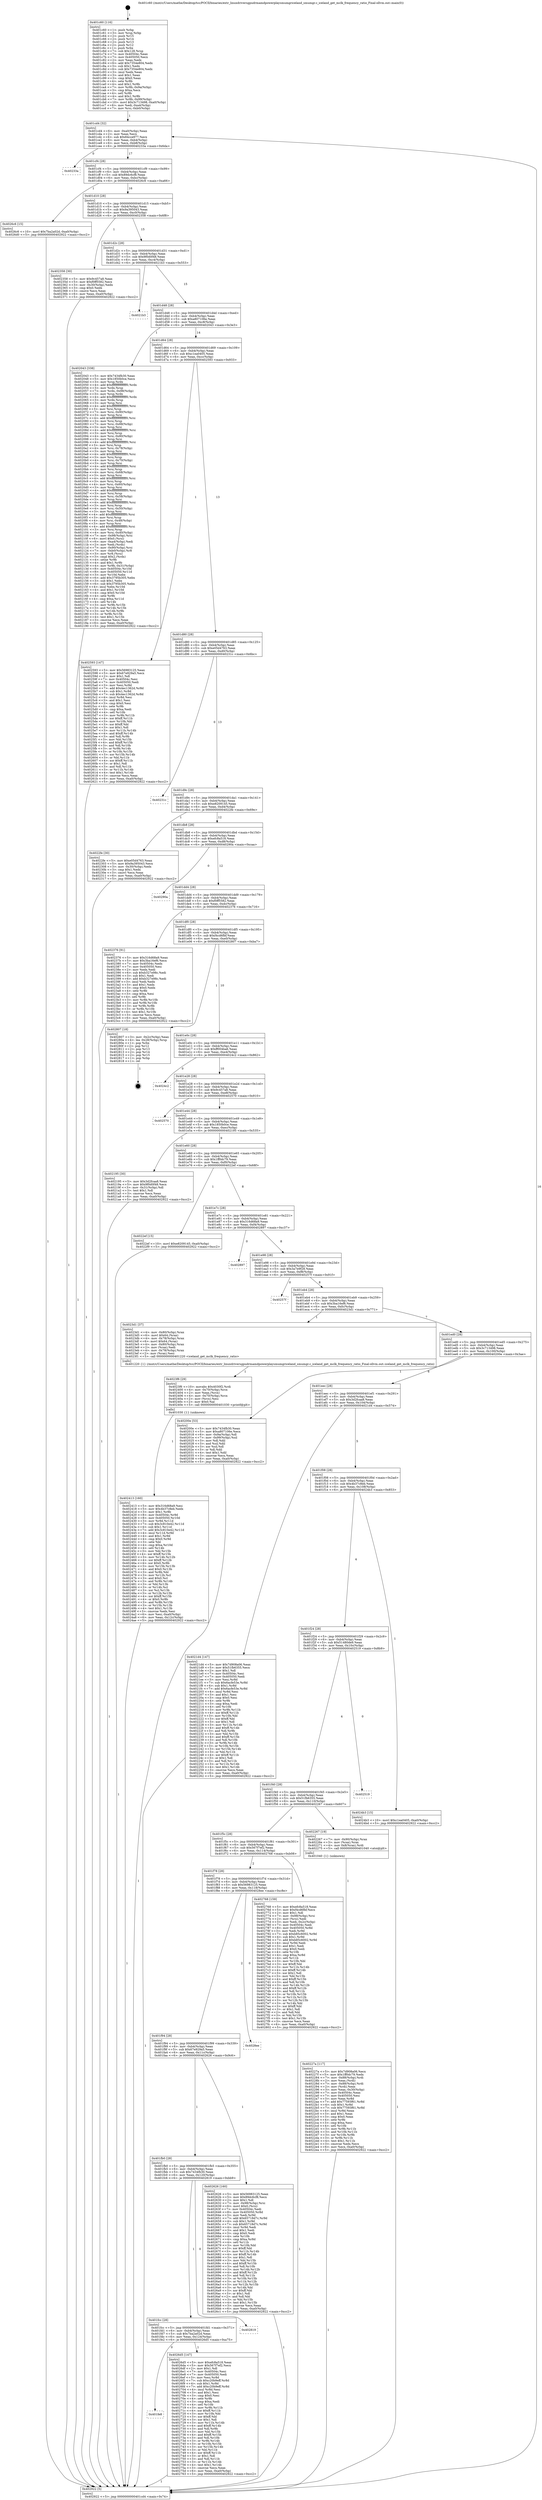 digraph "0x401c60" {
  label = "0x401c60 (/mnt/c/Users/mathe/Desktop/tcc/POCII/binaries/extr_linuxdriversgpudrmamdpowerplaysmumgriceland_smumgr.c_iceland_get_mclk_frequency_ratio_Final-ollvm.out::main(0))"
  labelloc = "t"
  node[shape=record]

  Entry [label="",width=0.3,height=0.3,shape=circle,fillcolor=black,style=filled]
  "0x401cd4" [label="{
     0x401cd4 [32]\l
     | [instrs]\l
     &nbsp;&nbsp;0x401cd4 \<+6\>: mov -0xa0(%rbp),%eax\l
     &nbsp;&nbsp;0x401cda \<+2\>: mov %eax,%ecx\l
     &nbsp;&nbsp;0x401cdc \<+6\>: sub $0x84cce977,%ecx\l
     &nbsp;&nbsp;0x401ce2 \<+6\>: mov %eax,-0xb4(%rbp)\l
     &nbsp;&nbsp;0x401ce8 \<+6\>: mov %ecx,-0xb8(%rbp)\l
     &nbsp;&nbsp;0x401cee \<+6\>: je 000000000040233a \<main+0x6da\>\l
  }"]
  "0x40233a" [label="{
     0x40233a\l
  }", style=dashed]
  "0x401cf4" [label="{
     0x401cf4 [28]\l
     | [instrs]\l
     &nbsp;&nbsp;0x401cf4 \<+5\>: jmp 0000000000401cf9 \<main+0x99\>\l
     &nbsp;&nbsp;0x401cf9 \<+6\>: mov -0xb4(%rbp),%eax\l
     &nbsp;&nbsp;0x401cff \<+5\>: sub $0x89dc6cf8,%eax\l
     &nbsp;&nbsp;0x401d04 \<+6\>: mov %eax,-0xbc(%rbp)\l
     &nbsp;&nbsp;0x401d0a \<+6\>: je 00000000004026c6 \<main+0xa66\>\l
  }"]
  Exit [label="",width=0.3,height=0.3,shape=circle,fillcolor=black,style=filled,peripheries=2]
  "0x4026c6" [label="{
     0x4026c6 [15]\l
     | [instrs]\l
     &nbsp;&nbsp;0x4026c6 \<+10\>: movl $0x7ba2a02d,-0xa0(%rbp)\l
     &nbsp;&nbsp;0x4026d0 \<+5\>: jmp 0000000000402922 \<main+0xcc2\>\l
  }"]
  "0x401d10" [label="{
     0x401d10 [28]\l
     | [instrs]\l
     &nbsp;&nbsp;0x401d10 \<+5\>: jmp 0000000000401d15 \<main+0xb5\>\l
     &nbsp;&nbsp;0x401d15 \<+6\>: mov -0xb4(%rbp),%eax\l
     &nbsp;&nbsp;0x401d1b \<+5\>: sub $0x9a395043,%eax\l
     &nbsp;&nbsp;0x401d20 \<+6\>: mov %eax,-0xc0(%rbp)\l
     &nbsp;&nbsp;0x401d26 \<+6\>: je 0000000000402358 \<main+0x6f8\>\l
  }"]
  "0x401fe8" [label="{
     0x401fe8\l
  }", style=dashed]
  "0x402358" [label="{
     0x402358 [30]\l
     | [instrs]\l
     &nbsp;&nbsp;0x402358 \<+5\>: mov $0x9c457a8,%eax\l
     &nbsp;&nbsp;0x40235d \<+5\>: mov $0xf0ff5582,%ecx\l
     &nbsp;&nbsp;0x402362 \<+3\>: mov -0x30(%rbp),%edx\l
     &nbsp;&nbsp;0x402365 \<+3\>: cmp $0x0,%edx\l
     &nbsp;&nbsp;0x402368 \<+3\>: cmove %ecx,%eax\l
     &nbsp;&nbsp;0x40236b \<+6\>: mov %eax,-0xa0(%rbp)\l
     &nbsp;&nbsp;0x402371 \<+5\>: jmp 0000000000402922 \<main+0xcc2\>\l
  }"]
  "0x401d2c" [label="{
     0x401d2c [28]\l
     | [instrs]\l
     &nbsp;&nbsp;0x401d2c \<+5\>: jmp 0000000000401d31 \<main+0xd1\>\l
     &nbsp;&nbsp;0x401d31 \<+6\>: mov -0xb4(%rbp),%eax\l
     &nbsp;&nbsp;0x401d37 \<+5\>: sub $0x9f0d0f48,%eax\l
     &nbsp;&nbsp;0x401d3c \<+6\>: mov %eax,-0xc4(%rbp)\l
     &nbsp;&nbsp;0x401d42 \<+6\>: je 00000000004021b3 \<main+0x553\>\l
  }"]
  "0x4026d5" [label="{
     0x4026d5 [147]\l
     | [instrs]\l
     &nbsp;&nbsp;0x4026d5 \<+5\>: mov $0xefc8a518,%eax\l
     &nbsp;&nbsp;0x4026da \<+5\>: mov $0x567f7ef2,%ecx\l
     &nbsp;&nbsp;0x4026df \<+2\>: mov $0x1,%dl\l
     &nbsp;&nbsp;0x4026e1 \<+7\>: mov 0x40504c,%esi\l
     &nbsp;&nbsp;0x4026e8 \<+7\>: mov 0x405050,%edi\l
     &nbsp;&nbsp;0x4026ef \<+3\>: mov %esi,%r8d\l
     &nbsp;&nbsp;0x4026f2 \<+7\>: sub $0xc20b9eff,%r8d\l
     &nbsp;&nbsp;0x4026f9 \<+4\>: sub $0x1,%r8d\l
     &nbsp;&nbsp;0x4026fd \<+7\>: add $0xc20b9eff,%r8d\l
     &nbsp;&nbsp;0x402704 \<+4\>: imul %r8d,%esi\l
     &nbsp;&nbsp;0x402708 \<+3\>: and $0x1,%esi\l
     &nbsp;&nbsp;0x40270b \<+3\>: cmp $0x0,%esi\l
     &nbsp;&nbsp;0x40270e \<+4\>: sete %r9b\l
     &nbsp;&nbsp;0x402712 \<+3\>: cmp $0xa,%edi\l
     &nbsp;&nbsp;0x402715 \<+4\>: setl %r10b\l
     &nbsp;&nbsp;0x402719 \<+3\>: mov %r9b,%r11b\l
     &nbsp;&nbsp;0x40271c \<+4\>: xor $0xff,%r11b\l
     &nbsp;&nbsp;0x402720 \<+3\>: mov %r10b,%bl\l
     &nbsp;&nbsp;0x402723 \<+3\>: xor $0xff,%bl\l
     &nbsp;&nbsp;0x402726 \<+3\>: xor $0x1,%dl\l
     &nbsp;&nbsp;0x402729 \<+3\>: mov %r11b,%r14b\l
     &nbsp;&nbsp;0x40272c \<+4\>: and $0xff,%r14b\l
     &nbsp;&nbsp;0x402730 \<+3\>: and %dl,%r9b\l
     &nbsp;&nbsp;0x402733 \<+3\>: mov %bl,%r15b\l
     &nbsp;&nbsp;0x402736 \<+4\>: and $0xff,%r15b\l
     &nbsp;&nbsp;0x40273a \<+3\>: and %dl,%r10b\l
     &nbsp;&nbsp;0x40273d \<+3\>: or %r9b,%r14b\l
     &nbsp;&nbsp;0x402740 \<+3\>: or %r10b,%r15b\l
     &nbsp;&nbsp;0x402743 \<+3\>: xor %r15b,%r14b\l
     &nbsp;&nbsp;0x402746 \<+3\>: or %bl,%r11b\l
     &nbsp;&nbsp;0x402749 \<+4\>: xor $0xff,%r11b\l
     &nbsp;&nbsp;0x40274d \<+3\>: or $0x1,%dl\l
     &nbsp;&nbsp;0x402750 \<+3\>: and %dl,%r11b\l
     &nbsp;&nbsp;0x402753 \<+3\>: or %r11b,%r14b\l
     &nbsp;&nbsp;0x402756 \<+4\>: test $0x1,%r14b\l
     &nbsp;&nbsp;0x40275a \<+3\>: cmovne %ecx,%eax\l
     &nbsp;&nbsp;0x40275d \<+6\>: mov %eax,-0xa0(%rbp)\l
     &nbsp;&nbsp;0x402763 \<+5\>: jmp 0000000000402922 \<main+0xcc2\>\l
  }"]
  "0x4021b3" [label="{
     0x4021b3\l
  }", style=dashed]
  "0x401d48" [label="{
     0x401d48 [28]\l
     | [instrs]\l
     &nbsp;&nbsp;0x401d48 \<+5\>: jmp 0000000000401d4d \<main+0xed\>\l
     &nbsp;&nbsp;0x401d4d \<+6\>: mov -0xb4(%rbp),%eax\l
     &nbsp;&nbsp;0x401d53 \<+5\>: sub $0xa807106e,%eax\l
     &nbsp;&nbsp;0x401d58 \<+6\>: mov %eax,-0xc8(%rbp)\l
     &nbsp;&nbsp;0x401d5e \<+6\>: je 0000000000402043 \<main+0x3e3\>\l
  }"]
  "0x401fcc" [label="{
     0x401fcc [28]\l
     | [instrs]\l
     &nbsp;&nbsp;0x401fcc \<+5\>: jmp 0000000000401fd1 \<main+0x371\>\l
     &nbsp;&nbsp;0x401fd1 \<+6\>: mov -0xb4(%rbp),%eax\l
     &nbsp;&nbsp;0x401fd7 \<+5\>: sub $0x7ba2a02d,%eax\l
     &nbsp;&nbsp;0x401fdc \<+6\>: mov %eax,-0x124(%rbp)\l
     &nbsp;&nbsp;0x401fe2 \<+6\>: je 00000000004026d5 \<main+0xa75\>\l
  }"]
  "0x402043" [label="{
     0x402043 [338]\l
     | [instrs]\l
     &nbsp;&nbsp;0x402043 \<+5\>: mov $0x7434fb30,%eax\l
     &nbsp;&nbsp;0x402048 \<+5\>: mov $0x1850b0ce,%ecx\l
     &nbsp;&nbsp;0x40204d \<+3\>: mov %rsp,%rdx\l
     &nbsp;&nbsp;0x402050 \<+4\>: add $0xfffffffffffffff0,%rdx\l
     &nbsp;&nbsp;0x402054 \<+3\>: mov %rdx,%rsp\l
     &nbsp;&nbsp;0x402057 \<+7\>: mov %rdx,-0x98(%rbp)\l
     &nbsp;&nbsp;0x40205e \<+3\>: mov %rsp,%rdx\l
     &nbsp;&nbsp;0x402061 \<+4\>: add $0xfffffffffffffff0,%rdx\l
     &nbsp;&nbsp;0x402065 \<+3\>: mov %rdx,%rsp\l
     &nbsp;&nbsp;0x402068 \<+3\>: mov %rsp,%rsi\l
     &nbsp;&nbsp;0x40206b \<+4\>: add $0xfffffffffffffff0,%rsi\l
     &nbsp;&nbsp;0x40206f \<+3\>: mov %rsi,%rsp\l
     &nbsp;&nbsp;0x402072 \<+7\>: mov %rsi,-0x90(%rbp)\l
     &nbsp;&nbsp;0x402079 \<+3\>: mov %rsp,%rsi\l
     &nbsp;&nbsp;0x40207c \<+4\>: add $0xfffffffffffffff0,%rsi\l
     &nbsp;&nbsp;0x402080 \<+3\>: mov %rsi,%rsp\l
     &nbsp;&nbsp;0x402083 \<+7\>: mov %rsi,-0x88(%rbp)\l
     &nbsp;&nbsp;0x40208a \<+3\>: mov %rsp,%rsi\l
     &nbsp;&nbsp;0x40208d \<+4\>: add $0xfffffffffffffff0,%rsi\l
     &nbsp;&nbsp;0x402091 \<+3\>: mov %rsi,%rsp\l
     &nbsp;&nbsp;0x402094 \<+4\>: mov %rsi,-0x80(%rbp)\l
     &nbsp;&nbsp;0x402098 \<+3\>: mov %rsp,%rsi\l
     &nbsp;&nbsp;0x40209b \<+4\>: add $0xfffffffffffffff0,%rsi\l
     &nbsp;&nbsp;0x40209f \<+3\>: mov %rsi,%rsp\l
     &nbsp;&nbsp;0x4020a2 \<+4\>: mov %rsi,-0x78(%rbp)\l
     &nbsp;&nbsp;0x4020a6 \<+3\>: mov %rsp,%rsi\l
     &nbsp;&nbsp;0x4020a9 \<+4\>: add $0xfffffffffffffff0,%rsi\l
     &nbsp;&nbsp;0x4020ad \<+3\>: mov %rsi,%rsp\l
     &nbsp;&nbsp;0x4020b0 \<+4\>: mov %rsi,-0x70(%rbp)\l
     &nbsp;&nbsp;0x4020b4 \<+3\>: mov %rsp,%rsi\l
     &nbsp;&nbsp;0x4020b7 \<+4\>: add $0xfffffffffffffff0,%rsi\l
     &nbsp;&nbsp;0x4020bb \<+3\>: mov %rsi,%rsp\l
     &nbsp;&nbsp;0x4020be \<+4\>: mov %rsi,-0x68(%rbp)\l
     &nbsp;&nbsp;0x4020c2 \<+3\>: mov %rsp,%rsi\l
     &nbsp;&nbsp;0x4020c5 \<+4\>: add $0xfffffffffffffff0,%rsi\l
     &nbsp;&nbsp;0x4020c9 \<+3\>: mov %rsi,%rsp\l
     &nbsp;&nbsp;0x4020cc \<+4\>: mov %rsi,-0x60(%rbp)\l
     &nbsp;&nbsp;0x4020d0 \<+3\>: mov %rsp,%rsi\l
     &nbsp;&nbsp;0x4020d3 \<+4\>: add $0xfffffffffffffff0,%rsi\l
     &nbsp;&nbsp;0x4020d7 \<+3\>: mov %rsi,%rsp\l
     &nbsp;&nbsp;0x4020da \<+4\>: mov %rsi,-0x58(%rbp)\l
     &nbsp;&nbsp;0x4020de \<+3\>: mov %rsp,%rsi\l
     &nbsp;&nbsp;0x4020e1 \<+4\>: add $0xfffffffffffffff0,%rsi\l
     &nbsp;&nbsp;0x4020e5 \<+3\>: mov %rsi,%rsp\l
     &nbsp;&nbsp;0x4020e8 \<+4\>: mov %rsi,-0x50(%rbp)\l
     &nbsp;&nbsp;0x4020ec \<+3\>: mov %rsp,%rsi\l
     &nbsp;&nbsp;0x4020ef \<+4\>: add $0xfffffffffffffff0,%rsi\l
     &nbsp;&nbsp;0x4020f3 \<+3\>: mov %rsi,%rsp\l
     &nbsp;&nbsp;0x4020f6 \<+4\>: mov %rsi,-0x48(%rbp)\l
     &nbsp;&nbsp;0x4020fa \<+3\>: mov %rsp,%rsi\l
     &nbsp;&nbsp;0x4020fd \<+4\>: add $0xfffffffffffffff0,%rsi\l
     &nbsp;&nbsp;0x402101 \<+3\>: mov %rsi,%rsp\l
     &nbsp;&nbsp;0x402104 \<+4\>: mov %rsi,-0x40(%rbp)\l
     &nbsp;&nbsp;0x402108 \<+7\>: mov -0x98(%rbp),%rsi\l
     &nbsp;&nbsp;0x40210f \<+6\>: movl $0x0,(%rsi)\l
     &nbsp;&nbsp;0x402115 \<+6\>: mov -0xa4(%rbp),%edi\l
     &nbsp;&nbsp;0x40211b \<+2\>: mov %edi,(%rdx)\l
     &nbsp;&nbsp;0x40211d \<+7\>: mov -0x90(%rbp),%rsi\l
     &nbsp;&nbsp;0x402124 \<+7\>: mov -0xb0(%rbp),%r8\l
     &nbsp;&nbsp;0x40212b \<+3\>: mov %r8,(%rsi)\l
     &nbsp;&nbsp;0x40212e \<+3\>: cmpl $0x2,(%rdx)\l
     &nbsp;&nbsp;0x402131 \<+4\>: setne %r9b\l
     &nbsp;&nbsp;0x402135 \<+4\>: and $0x1,%r9b\l
     &nbsp;&nbsp;0x402139 \<+4\>: mov %r9b,-0x31(%rbp)\l
     &nbsp;&nbsp;0x40213d \<+8\>: mov 0x40504c,%r10d\l
     &nbsp;&nbsp;0x402145 \<+8\>: mov 0x405050,%r11d\l
     &nbsp;&nbsp;0x40214d \<+3\>: mov %r10d,%ebx\l
     &nbsp;&nbsp;0x402150 \<+6\>: add $0x3795b305,%ebx\l
     &nbsp;&nbsp;0x402156 \<+3\>: sub $0x1,%ebx\l
     &nbsp;&nbsp;0x402159 \<+6\>: sub $0x3795b305,%ebx\l
     &nbsp;&nbsp;0x40215f \<+4\>: imul %ebx,%r10d\l
     &nbsp;&nbsp;0x402163 \<+4\>: and $0x1,%r10d\l
     &nbsp;&nbsp;0x402167 \<+4\>: cmp $0x0,%r10d\l
     &nbsp;&nbsp;0x40216b \<+4\>: sete %r9b\l
     &nbsp;&nbsp;0x40216f \<+4\>: cmp $0xa,%r11d\l
     &nbsp;&nbsp;0x402173 \<+4\>: setl %r14b\l
     &nbsp;&nbsp;0x402177 \<+3\>: mov %r9b,%r15b\l
     &nbsp;&nbsp;0x40217a \<+3\>: and %r14b,%r15b\l
     &nbsp;&nbsp;0x40217d \<+3\>: xor %r14b,%r9b\l
     &nbsp;&nbsp;0x402180 \<+3\>: or %r9b,%r15b\l
     &nbsp;&nbsp;0x402183 \<+4\>: test $0x1,%r15b\l
     &nbsp;&nbsp;0x402187 \<+3\>: cmovne %ecx,%eax\l
     &nbsp;&nbsp;0x40218a \<+6\>: mov %eax,-0xa0(%rbp)\l
     &nbsp;&nbsp;0x402190 \<+5\>: jmp 0000000000402922 \<main+0xcc2\>\l
  }"]
  "0x401d64" [label="{
     0x401d64 [28]\l
     | [instrs]\l
     &nbsp;&nbsp;0x401d64 \<+5\>: jmp 0000000000401d69 \<main+0x109\>\l
     &nbsp;&nbsp;0x401d69 \<+6\>: mov -0xb4(%rbp),%eax\l
     &nbsp;&nbsp;0x401d6f \<+5\>: sub $0xc1ea0405,%eax\l
     &nbsp;&nbsp;0x401d74 \<+6\>: mov %eax,-0xcc(%rbp)\l
     &nbsp;&nbsp;0x401d7a \<+6\>: je 0000000000402593 \<main+0x933\>\l
  }"]
  "0x402819" [label="{
     0x402819\l
  }", style=dashed]
  "0x402593" [label="{
     0x402593 [147]\l
     | [instrs]\l
     &nbsp;&nbsp;0x402593 \<+5\>: mov $0x56983125,%eax\l
     &nbsp;&nbsp;0x402598 \<+5\>: mov $0x67e929a5,%ecx\l
     &nbsp;&nbsp;0x40259d \<+2\>: mov $0x1,%dl\l
     &nbsp;&nbsp;0x40259f \<+7\>: mov 0x40504c,%esi\l
     &nbsp;&nbsp;0x4025a6 \<+7\>: mov 0x405050,%edi\l
     &nbsp;&nbsp;0x4025ad \<+3\>: mov %esi,%r8d\l
     &nbsp;&nbsp;0x4025b0 \<+7\>: add $0x4ec1362d,%r8d\l
     &nbsp;&nbsp;0x4025b7 \<+4\>: sub $0x1,%r8d\l
     &nbsp;&nbsp;0x4025bb \<+7\>: sub $0x4ec1362d,%r8d\l
     &nbsp;&nbsp;0x4025c2 \<+4\>: imul %r8d,%esi\l
     &nbsp;&nbsp;0x4025c6 \<+3\>: and $0x1,%esi\l
     &nbsp;&nbsp;0x4025c9 \<+3\>: cmp $0x0,%esi\l
     &nbsp;&nbsp;0x4025cc \<+4\>: sete %r9b\l
     &nbsp;&nbsp;0x4025d0 \<+3\>: cmp $0xa,%edi\l
     &nbsp;&nbsp;0x4025d3 \<+4\>: setl %r10b\l
     &nbsp;&nbsp;0x4025d7 \<+3\>: mov %r9b,%r11b\l
     &nbsp;&nbsp;0x4025da \<+4\>: xor $0xff,%r11b\l
     &nbsp;&nbsp;0x4025de \<+3\>: mov %r10b,%bl\l
     &nbsp;&nbsp;0x4025e1 \<+3\>: xor $0xff,%bl\l
     &nbsp;&nbsp;0x4025e4 \<+3\>: xor $0x1,%dl\l
     &nbsp;&nbsp;0x4025e7 \<+3\>: mov %r11b,%r14b\l
     &nbsp;&nbsp;0x4025ea \<+4\>: and $0xff,%r14b\l
     &nbsp;&nbsp;0x4025ee \<+3\>: and %dl,%r9b\l
     &nbsp;&nbsp;0x4025f1 \<+3\>: mov %bl,%r15b\l
     &nbsp;&nbsp;0x4025f4 \<+4\>: and $0xff,%r15b\l
     &nbsp;&nbsp;0x4025f8 \<+3\>: and %dl,%r10b\l
     &nbsp;&nbsp;0x4025fb \<+3\>: or %r9b,%r14b\l
     &nbsp;&nbsp;0x4025fe \<+3\>: or %r10b,%r15b\l
     &nbsp;&nbsp;0x402601 \<+3\>: xor %r15b,%r14b\l
     &nbsp;&nbsp;0x402604 \<+3\>: or %bl,%r11b\l
     &nbsp;&nbsp;0x402607 \<+4\>: xor $0xff,%r11b\l
     &nbsp;&nbsp;0x40260b \<+3\>: or $0x1,%dl\l
     &nbsp;&nbsp;0x40260e \<+3\>: and %dl,%r11b\l
     &nbsp;&nbsp;0x402611 \<+3\>: or %r11b,%r14b\l
     &nbsp;&nbsp;0x402614 \<+4\>: test $0x1,%r14b\l
     &nbsp;&nbsp;0x402618 \<+3\>: cmovne %ecx,%eax\l
     &nbsp;&nbsp;0x40261b \<+6\>: mov %eax,-0xa0(%rbp)\l
     &nbsp;&nbsp;0x402621 \<+5\>: jmp 0000000000402922 \<main+0xcc2\>\l
  }"]
  "0x401d80" [label="{
     0x401d80 [28]\l
     | [instrs]\l
     &nbsp;&nbsp;0x401d80 \<+5\>: jmp 0000000000401d85 \<main+0x125\>\l
     &nbsp;&nbsp;0x401d85 \<+6\>: mov -0xb4(%rbp),%eax\l
     &nbsp;&nbsp;0x401d8b \<+5\>: sub $0xe05d4763,%eax\l
     &nbsp;&nbsp;0x401d90 \<+6\>: mov %eax,-0xd0(%rbp)\l
     &nbsp;&nbsp;0x401d96 \<+6\>: je 000000000040231c \<main+0x6bc\>\l
  }"]
  "0x401fb0" [label="{
     0x401fb0 [28]\l
     | [instrs]\l
     &nbsp;&nbsp;0x401fb0 \<+5\>: jmp 0000000000401fb5 \<main+0x355\>\l
     &nbsp;&nbsp;0x401fb5 \<+6\>: mov -0xb4(%rbp),%eax\l
     &nbsp;&nbsp;0x401fbb \<+5\>: sub $0x7434fb30,%eax\l
     &nbsp;&nbsp;0x401fc0 \<+6\>: mov %eax,-0x120(%rbp)\l
     &nbsp;&nbsp;0x401fc6 \<+6\>: je 0000000000402819 \<main+0xbb9\>\l
  }"]
  "0x40231c" [label="{
     0x40231c\l
  }", style=dashed]
  "0x401d9c" [label="{
     0x401d9c [28]\l
     | [instrs]\l
     &nbsp;&nbsp;0x401d9c \<+5\>: jmp 0000000000401da1 \<main+0x141\>\l
     &nbsp;&nbsp;0x401da1 \<+6\>: mov -0xb4(%rbp),%eax\l
     &nbsp;&nbsp;0x401da7 \<+5\>: sub $0xe8209145,%eax\l
     &nbsp;&nbsp;0x401dac \<+6\>: mov %eax,-0xd4(%rbp)\l
     &nbsp;&nbsp;0x401db2 \<+6\>: je 00000000004022fe \<main+0x69e\>\l
  }"]
  "0x402626" [label="{
     0x402626 [160]\l
     | [instrs]\l
     &nbsp;&nbsp;0x402626 \<+5\>: mov $0x56983125,%eax\l
     &nbsp;&nbsp;0x40262b \<+5\>: mov $0x89dc6cf8,%ecx\l
     &nbsp;&nbsp;0x402630 \<+2\>: mov $0x1,%dl\l
     &nbsp;&nbsp;0x402632 \<+7\>: mov -0x98(%rbp),%rsi\l
     &nbsp;&nbsp;0x402639 \<+6\>: movl $0x0,(%rsi)\l
     &nbsp;&nbsp;0x40263f \<+7\>: mov 0x40504c,%edi\l
     &nbsp;&nbsp;0x402646 \<+8\>: mov 0x405050,%r8d\l
     &nbsp;&nbsp;0x40264e \<+3\>: mov %edi,%r9d\l
     &nbsp;&nbsp;0x402651 \<+7\>: add $0x65718d7c,%r9d\l
     &nbsp;&nbsp;0x402658 \<+4\>: sub $0x1,%r9d\l
     &nbsp;&nbsp;0x40265c \<+7\>: sub $0x65718d7c,%r9d\l
     &nbsp;&nbsp;0x402663 \<+4\>: imul %r9d,%edi\l
     &nbsp;&nbsp;0x402667 \<+3\>: and $0x1,%edi\l
     &nbsp;&nbsp;0x40266a \<+3\>: cmp $0x0,%edi\l
     &nbsp;&nbsp;0x40266d \<+4\>: sete %r10b\l
     &nbsp;&nbsp;0x402671 \<+4\>: cmp $0xa,%r8d\l
     &nbsp;&nbsp;0x402675 \<+4\>: setl %r11b\l
     &nbsp;&nbsp;0x402679 \<+3\>: mov %r10b,%bl\l
     &nbsp;&nbsp;0x40267c \<+3\>: xor $0xff,%bl\l
     &nbsp;&nbsp;0x40267f \<+3\>: mov %r11b,%r14b\l
     &nbsp;&nbsp;0x402682 \<+4\>: xor $0xff,%r14b\l
     &nbsp;&nbsp;0x402686 \<+3\>: xor $0x1,%dl\l
     &nbsp;&nbsp;0x402689 \<+3\>: mov %bl,%r15b\l
     &nbsp;&nbsp;0x40268c \<+4\>: and $0xff,%r15b\l
     &nbsp;&nbsp;0x402690 \<+3\>: and %dl,%r10b\l
     &nbsp;&nbsp;0x402693 \<+3\>: mov %r14b,%r12b\l
     &nbsp;&nbsp;0x402696 \<+4\>: and $0xff,%r12b\l
     &nbsp;&nbsp;0x40269a \<+3\>: and %dl,%r11b\l
     &nbsp;&nbsp;0x40269d \<+3\>: or %r10b,%r15b\l
     &nbsp;&nbsp;0x4026a0 \<+3\>: or %r11b,%r12b\l
     &nbsp;&nbsp;0x4026a3 \<+3\>: xor %r12b,%r15b\l
     &nbsp;&nbsp;0x4026a6 \<+3\>: or %r14b,%bl\l
     &nbsp;&nbsp;0x4026a9 \<+3\>: xor $0xff,%bl\l
     &nbsp;&nbsp;0x4026ac \<+3\>: or $0x1,%dl\l
     &nbsp;&nbsp;0x4026af \<+2\>: and %dl,%bl\l
     &nbsp;&nbsp;0x4026b1 \<+3\>: or %bl,%r15b\l
     &nbsp;&nbsp;0x4026b4 \<+4\>: test $0x1,%r15b\l
     &nbsp;&nbsp;0x4026b8 \<+3\>: cmovne %ecx,%eax\l
     &nbsp;&nbsp;0x4026bb \<+6\>: mov %eax,-0xa0(%rbp)\l
     &nbsp;&nbsp;0x4026c1 \<+5\>: jmp 0000000000402922 \<main+0xcc2\>\l
  }"]
  "0x4022fe" [label="{
     0x4022fe [30]\l
     | [instrs]\l
     &nbsp;&nbsp;0x4022fe \<+5\>: mov $0xe05d4763,%eax\l
     &nbsp;&nbsp;0x402303 \<+5\>: mov $0x9a395043,%ecx\l
     &nbsp;&nbsp;0x402308 \<+3\>: mov -0x30(%rbp),%edx\l
     &nbsp;&nbsp;0x40230b \<+3\>: cmp $0x1,%edx\l
     &nbsp;&nbsp;0x40230e \<+3\>: cmovl %ecx,%eax\l
     &nbsp;&nbsp;0x402311 \<+6\>: mov %eax,-0xa0(%rbp)\l
     &nbsp;&nbsp;0x402317 \<+5\>: jmp 0000000000402922 \<main+0xcc2\>\l
  }"]
  "0x401db8" [label="{
     0x401db8 [28]\l
     | [instrs]\l
     &nbsp;&nbsp;0x401db8 \<+5\>: jmp 0000000000401dbd \<main+0x15d\>\l
     &nbsp;&nbsp;0x401dbd \<+6\>: mov -0xb4(%rbp),%eax\l
     &nbsp;&nbsp;0x401dc3 \<+5\>: sub $0xefc8a518,%eax\l
     &nbsp;&nbsp;0x401dc8 \<+6\>: mov %eax,-0xd8(%rbp)\l
     &nbsp;&nbsp;0x401dce \<+6\>: je 000000000040290a \<main+0xcaa\>\l
  }"]
  "0x401f94" [label="{
     0x401f94 [28]\l
     | [instrs]\l
     &nbsp;&nbsp;0x401f94 \<+5\>: jmp 0000000000401f99 \<main+0x339\>\l
     &nbsp;&nbsp;0x401f99 \<+6\>: mov -0xb4(%rbp),%eax\l
     &nbsp;&nbsp;0x401f9f \<+5\>: sub $0x67e929a5,%eax\l
     &nbsp;&nbsp;0x401fa4 \<+6\>: mov %eax,-0x11c(%rbp)\l
     &nbsp;&nbsp;0x401faa \<+6\>: je 0000000000402626 \<main+0x9c6\>\l
  }"]
  "0x40290a" [label="{
     0x40290a\l
  }", style=dashed]
  "0x401dd4" [label="{
     0x401dd4 [28]\l
     | [instrs]\l
     &nbsp;&nbsp;0x401dd4 \<+5\>: jmp 0000000000401dd9 \<main+0x179\>\l
     &nbsp;&nbsp;0x401dd9 \<+6\>: mov -0xb4(%rbp),%eax\l
     &nbsp;&nbsp;0x401ddf \<+5\>: sub $0xf0ff5582,%eax\l
     &nbsp;&nbsp;0x401de4 \<+6\>: mov %eax,-0xdc(%rbp)\l
     &nbsp;&nbsp;0x401dea \<+6\>: je 0000000000402376 \<main+0x716\>\l
  }"]
  "0x4028ee" [label="{
     0x4028ee\l
  }", style=dashed]
  "0x402376" [label="{
     0x402376 [91]\l
     | [instrs]\l
     &nbsp;&nbsp;0x402376 \<+5\>: mov $0x316d68a9,%eax\l
     &nbsp;&nbsp;0x40237b \<+5\>: mov $0x3ba16ef6,%ecx\l
     &nbsp;&nbsp;0x402380 \<+7\>: mov 0x40504c,%edx\l
     &nbsp;&nbsp;0x402387 \<+7\>: mov 0x405050,%esi\l
     &nbsp;&nbsp;0x40238e \<+2\>: mov %edx,%edi\l
     &nbsp;&nbsp;0x402390 \<+6\>: sub $0xb327e98c,%edi\l
     &nbsp;&nbsp;0x402396 \<+3\>: sub $0x1,%edi\l
     &nbsp;&nbsp;0x402399 \<+6\>: add $0xb327e98c,%edi\l
     &nbsp;&nbsp;0x40239f \<+3\>: imul %edi,%edx\l
     &nbsp;&nbsp;0x4023a2 \<+3\>: and $0x1,%edx\l
     &nbsp;&nbsp;0x4023a5 \<+3\>: cmp $0x0,%edx\l
     &nbsp;&nbsp;0x4023a8 \<+4\>: sete %r8b\l
     &nbsp;&nbsp;0x4023ac \<+3\>: cmp $0xa,%esi\l
     &nbsp;&nbsp;0x4023af \<+4\>: setl %r9b\l
     &nbsp;&nbsp;0x4023b3 \<+3\>: mov %r8b,%r10b\l
     &nbsp;&nbsp;0x4023b6 \<+3\>: and %r9b,%r10b\l
     &nbsp;&nbsp;0x4023b9 \<+3\>: xor %r9b,%r8b\l
     &nbsp;&nbsp;0x4023bc \<+3\>: or %r8b,%r10b\l
     &nbsp;&nbsp;0x4023bf \<+4\>: test $0x1,%r10b\l
     &nbsp;&nbsp;0x4023c3 \<+3\>: cmovne %ecx,%eax\l
     &nbsp;&nbsp;0x4023c6 \<+6\>: mov %eax,-0xa0(%rbp)\l
     &nbsp;&nbsp;0x4023cc \<+5\>: jmp 0000000000402922 \<main+0xcc2\>\l
  }"]
  "0x401df0" [label="{
     0x401df0 [28]\l
     | [instrs]\l
     &nbsp;&nbsp;0x401df0 \<+5\>: jmp 0000000000401df5 \<main+0x195\>\l
     &nbsp;&nbsp;0x401df5 \<+6\>: mov -0xb4(%rbp),%eax\l
     &nbsp;&nbsp;0x401dfb \<+5\>: sub $0xf4cd6fbf,%eax\l
     &nbsp;&nbsp;0x401e00 \<+6\>: mov %eax,-0xe0(%rbp)\l
     &nbsp;&nbsp;0x401e06 \<+6\>: je 0000000000402807 \<main+0xba7\>\l
  }"]
  "0x401f78" [label="{
     0x401f78 [28]\l
     | [instrs]\l
     &nbsp;&nbsp;0x401f78 \<+5\>: jmp 0000000000401f7d \<main+0x31d\>\l
     &nbsp;&nbsp;0x401f7d \<+6\>: mov -0xb4(%rbp),%eax\l
     &nbsp;&nbsp;0x401f83 \<+5\>: sub $0x56983125,%eax\l
     &nbsp;&nbsp;0x401f88 \<+6\>: mov %eax,-0x118(%rbp)\l
     &nbsp;&nbsp;0x401f8e \<+6\>: je 00000000004028ee \<main+0xc8e\>\l
  }"]
  "0x402807" [label="{
     0x402807 [18]\l
     | [instrs]\l
     &nbsp;&nbsp;0x402807 \<+3\>: mov -0x2c(%rbp),%eax\l
     &nbsp;&nbsp;0x40280a \<+4\>: lea -0x28(%rbp),%rsp\l
     &nbsp;&nbsp;0x40280e \<+1\>: pop %rbx\l
     &nbsp;&nbsp;0x40280f \<+2\>: pop %r12\l
     &nbsp;&nbsp;0x402811 \<+2\>: pop %r13\l
     &nbsp;&nbsp;0x402813 \<+2\>: pop %r14\l
     &nbsp;&nbsp;0x402815 \<+2\>: pop %r15\l
     &nbsp;&nbsp;0x402817 \<+1\>: pop %rbp\l
     &nbsp;&nbsp;0x402818 \<+1\>: ret\l
  }"]
  "0x401e0c" [label="{
     0x401e0c [28]\l
     | [instrs]\l
     &nbsp;&nbsp;0x401e0c \<+5\>: jmp 0000000000401e11 \<main+0x1b1\>\l
     &nbsp;&nbsp;0x401e11 \<+6\>: mov -0xb4(%rbp),%eax\l
     &nbsp;&nbsp;0x401e17 \<+5\>: sub $0xff004ba6,%eax\l
     &nbsp;&nbsp;0x401e1c \<+6\>: mov %eax,-0xe4(%rbp)\l
     &nbsp;&nbsp;0x401e22 \<+6\>: je 00000000004024c2 \<main+0x862\>\l
  }"]
  "0x402768" [label="{
     0x402768 [159]\l
     | [instrs]\l
     &nbsp;&nbsp;0x402768 \<+5\>: mov $0xefc8a518,%eax\l
     &nbsp;&nbsp;0x40276d \<+5\>: mov $0xf4cd6fbf,%ecx\l
     &nbsp;&nbsp;0x402772 \<+2\>: mov $0x1,%dl\l
     &nbsp;&nbsp;0x402774 \<+7\>: mov -0x98(%rbp),%rsi\l
     &nbsp;&nbsp;0x40277b \<+2\>: mov (%rsi),%edi\l
     &nbsp;&nbsp;0x40277d \<+3\>: mov %edi,-0x2c(%rbp)\l
     &nbsp;&nbsp;0x402780 \<+7\>: mov 0x40504c,%edi\l
     &nbsp;&nbsp;0x402787 \<+8\>: mov 0x405050,%r8d\l
     &nbsp;&nbsp;0x40278f \<+3\>: mov %edi,%r9d\l
     &nbsp;&nbsp;0x402792 \<+7\>: sub $0xb85c6002,%r9d\l
     &nbsp;&nbsp;0x402799 \<+4\>: sub $0x1,%r9d\l
     &nbsp;&nbsp;0x40279d \<+7\>: add $0xb85c6002,%r9d\l
     &nbsp;&nbsp;0x4027a4 \<+4\>: imul %r9d,%edi\l
     &nbsp;&nbsp;0x4027a8 \<+3\>: and $0x1,%edi\l
     &nbsp;&nbsp;0x4027ab \<+3\>: cmp $0x0,%edi\l
     &nbsp;&nbsp;0x4027ae \<+4\>: sete %r10b\l
     &nbsp;&nbsp;0x4027b2 \<+4\>: cmp $0xa,%r8d\l
     &nbsp;&nbsp;0x4027b6 \<+4\>: setl %r11b\l
     &nbsp;&nbsp;0x4027ba \<+3\>: mov %r10b,%bl\l
     &nbsp;&nbsp;0x4027bd \<+3\>: xor $0xff,%bl\l
     &nbsp;&nbsp;0x4027c0 \<+3\>: mov %r11b,%r14b\l
     &nbsp;&nbsp;0x4027c3 \<+4\>: xor $0xff,%r14b\l
     &nbsp;&nbsp;0x4027c7 \<+3\>: xor $0x1,%dl\l
     &nbsp;&nbsp;0x4027ca \<+3\>: mov %bl,%r15b\l
     &nbsp;&nbsp;0x4027cd \<+4\>: and $0xff,%r15b\l
     &nbsp;&nbsp;0x4027d1 \<+3\>: and %dl,%r10b\l
     &nbsp;&nbsp;0x4027d4 \<+3\>: mov %r14b,%r12b\l
     &nbsp;&nbsp;0x4027d7 \<+4\>: and $0xff,%r12b\l
     &nbsp;&nbsp;0x4027db \<+3\>: and %dl,%r11b\l
     &nbsp;&nbsp;0x4027de \<+3\>: or %r10b,%r15b\l
     &nbsp;&nbsp;0x4027e1 \<+3\>: or %r11b,%r12b\l
     &nbsp;&nbsp;0x4027e4 \<+3\>: xor %r12b,%r15b\l
     &nbsp;&nbsp;0x4027e7 \<+3\>: or %r14b,%bl\l
     &nbsp;&nbsp;0x4027ea \<+3\>: xor $0xff,%bl\l
     &nbsp;&nbsp;0x4027ed \<+3\>: or $0x1,%dl\l
     &nbsp;&nbsp;0x4027f0 \<+2\>: and %dl,%bl\l
     &nbsp;&nbsp;0x4027f2 \<+3\>: or %bl,%r15b\l
     &nbsp;&nbsp;0x4027f5 \<+4\>: test $0x1,%r15b\l
     &nbsp;&nbsp;0x4027f9 \<+3\>: cmovne %ecx,%eax\l
     &nbsp;&nbsp;0x4027fc \<+6\>: mov %eax,-0xa0(%rbp)\l
     &nbsp;&nbsp;0x402802 \<+5\>: jmp 0000000000402922 \<main+0xcc2\>\l
  }"]
  "0x4024c2" [label="{
     0x4024c2\l
  }", style=dashed]
  "0x401e28" [label="{
     0x401e28 [28]\l
     | [instrs]\l
     &nbsp;&nbsp;0x401e28 \<+5\>: jmp 0000000000401e2d \<main+0x1cd\>\l
     &nbsp;&nbsp;0x401e2d \<+6\>: mov -0xb4(%rbp),%eax\l
     &nbsp;&nbsp;0x401e33 \<+5\>: sub $0x9c457a8,%eax\l
     &nbsp;&nbsp;0x401e38 \<+6\>: mov %eax,-0xe8(%rbp)\l
     &nbsp;&nbsp;0x401e3e \<+6\>: je 0000000000402570 \<main+0x910\>\l
  }"]
  "0x402413" [label="{
     0x402413 [160]\l
     | [instrs]\l
     &nbsp;&nbsp;0x402413 \<+5\>: mov $0x316d68a9,%esi\l
     &nbsp;&nbsp;0x402418 \<+5\>: mov $0x4b37c8eb,%edx\l
     &nbsp;&nbsp;0x40241d \<+3\>: mov $0x1,%r8b\l
     &nbsp;&nbsp;0x402420 \<+8\>: mov 0x40504c,%r9d\l
     &nbsp;&nbsp;0x402428 \<+8\>: mov 0x405050,%r10d\l
     &nbsp;&nbsp;0x402430 \<+3\>: mov %r9d,%r11d\l
     &nbsp;&nbsp;0x402433 \<+7\>: sub $0x3c810e42,%r11d\l
     &nbsp;&nbsp;0x40243a \<+4\>: sub $0x1,%r11d\l
     &nbsp;&nbsp;0x40243e \<+7\>: add $0x3c810e42,%r11d\l
     &nbsp;&nbsp;0x402445 \<+4\>: imul %r11d,%r9d\l
     &nbsp;&nbsp;0x402449 \<+4\>: and $0x1,%r9d\l
     &nbsp;&nbsp;0x40244d \<+4\>: cmp $0x0,%r9d\l
     &nbsp;&nbsp;0x402451 \<+3\>: sete %bl\l
     &nbsp;&nbsp;0x402454 \<+4\>: cmp $0xa,%r10d\l
     &nbsp;&nbsp;0x402458 \<+4\>: setl %r14b\l
     &nbsp;&nbsp;0x40245c \<+3\>: mov %bl,%r15b\l
     &nbsp;&nbsp;0x40245f \<+4\>: xor $0xff,%r15b\l
     &nbsp;&nbsp;0x402463 \<+3\>: mov %r14b,%r12b\l
     &nbsp;&nbsp;0x402466 \<+4\>: xor $0xff,%r12b\l
     &nbsp;&nbsp;0x40246a \<+4\>: xor $0x0,%r8b\l
     &nbsp;&nbsp;0x40246e \<+3\>: mov %r15b,%r13b\l
     &nbsp;&nbsp;0x402471 \<+4\>: and $0x0,%r13b\l
     &nbsp;&nbsp;0x402475 \<+3\>: and %r8b,%bl\l
     &nbsp;&nbsp;0x402478 \<+3\>: mov %r12b,%cl\l
     &nbsp;&nbsp;0x40247b \<+3\>: and $0x0,%cl\l
     &nbsp;&nbsp;0x40247e \<+3\>: and %r8b,%r14b\l
     &nbsp;&nbsp;0x402481 \<+3\>: or %bl,%r13b\l
     &nbsp;&nbsp;0x402484 \<+3\>: or %r14b,%cl\l
     &nbsp;&nbsp;0x402487 \<+3\>: xor %cl,%r13b\l
     &nbsp;&nbsp;0x40248a \<+3\>: or %r12b,%r15b\l
     &nbsp;&nbsp;0x40248d \<+4\>: xor $0xff,%r15b\l
     &nbsp;&nbsp;0x402491 \<+4\>: or $0x0,%r8b\l
     &nbsp;&nbsp;0x402495 \<+3\>: and %r8b,%r15b\l
     &nbsp;&nbsp;0x402498 \<+3\>: or %r15b,%r13b\l
     &nbsp;&nbsp;0x40249b \<+4\>: test $0x1,%r13b\l
     &nbsp;&nbsp;0x40249f \<+3\>: cmovne %edx,%esi\l
     &nbsp;&nbsp;0x4024a2 \<+6\>: mov %esi,-0xa0(%rbp)\l
     &nbsp;&nbsp;0x4024a8 \<+6\>: mov %eax,-0x12c(%rbp)\l
     &nbsp;&nbsp;0x4024ae \<+5\>: jmp 0000000000402922 \<main+0xcc2\>\l
  }"]
  "0x402570" [label="{
     0x402570\l
  }", style=dashed]
  "0x401e44" [label="{
     0x401e44 [28]\l
     | [instrs]\l
     &nbsp;&nbsp;0x401e44 \<+5\>: jmp 0000000000401e49 \<main+0x1e9\>\l
     &nbsp;&nbsp;0x401e49 \<+6\>: mov -0xb4(%rbp),%eax\l
     &nbsp;&nbsp;0x401e4f \<+5\>: sub $0x1850b0ce,%eax\l
     &nbsp;&nbsp;0x401e54 \<+6\>: mov %eax,-0xec(%rbp)\l
     &nbsp;&nbsp;0x401e5a \<+6\>: je 0000000000402195 \<main+0x535\>\l
  }"]
  "0x4023f6" [label="{
     0x4023f6 [29]\l
     | [instrs]\l
     &nbsp;&nbsp;0x4023f6 \<+10\>: movabs $0x4030f2,%rdi\l
     &nbsp;&nbsp;0x402400 \<+4\>: mov -0x70(%rbp),%rcx\l
     &nbsp;&nbsp;0x402404 \<+2\>: mov %eax,(%rcx)\l
     &nbsp;&nbsp;0x402406 \<+4\>: mov -0x70(%rbp),%rcx\l
     &nbsp;&nbsp;0x40240a \<+2\>: mov (%rcx),%esi\l
     &nbsp;&nbsp;0x40240c \<+2\>: mov $0x0,%al\l
     &nbsp;&nbsp;0x40240e \<+5\>: call 0000000000401030 \<printf@plt\>\l
     | [calls]\l
     &nbsp;&nbsp;0x401030 \{1\} (unknown)\l
  }"]
  "0x402195" [label="{
     0x402195 [30]\l
     | [instrs]\l
     &nbsp;&nbsp;0x402195 \<+5\>: mov $0x3d2fcaa8,%eax\l
     &nbsp;&nbsp;0x40219a \<+5\>: mov $0x9f0d0f48,%ecx\l
     &nbsp;&nbsp;0x40219f \<+3\>: mov -0x31(%rbp),%dl\l
     &nbsp;&nbsp;0x4021a2 \<+3\>: test $0x1,%dl\l
     &nbsp;&nbsp;0x4021a5 \<+3\>: cmovne %ecx,%eax\l
     &nbsp;&nbsp;0x4021a8 \<+6\>: mov %eax,-0xa0(%rbp)\l
     &nbsp;&nbsp;0x4021ae \<+5\>: jmp 0000000000402922 \<main+0xcc2\>\l
  }"]
  "0x401e60" [label="{
     0x401e60 [28]\l
     | [instrs]\l
     &nbsp;&nbsp;0x401e60 \<+5\>: jmp 0000000000401e65 \<main+0x205\>\l
     &nbsp;&nbsp;0x401e65 \<+6\>: mov -0xb4(%rbp),%eax\l
     &nbsp;&nbsp;0x401e6b \<+5\>: sub $0x1ff0dc79,%eax\l
     &nbsp;&nbsp;0x401e70 \<+6\>: mov %eax,-0xf0(%rbp)\l
     &nbsp;&nbsp;0x401e76 \<+6\>: je 00000000004022ef \<main+0x68f\>\l
  }"]
  "0x40227a" [label="{
     0x40227a [117]\l
     | [instrs]\l
     &nbsp;&nbsp;0x40227a \<+5\>: mov $0x7d908a06,%ecx\l
     &nbsp;&nbsp;0x40227f \<+5\>: mov $0x1ff0dc79,%edx\l
     &nbsp;&nbsp;0x402284 \<+7\>: mov -0x88(%rbp),%rdi\l
     &nbsp;&nbsp;0x40228b \<+2\>: mov %eax,(%rdi)\l
     &nbsp;&nbsp;0x40228d \<+7\>: mov -0x88(%rbp),%rdi\l
     &nbsp;&nbsp;0x402294 \<+2\>: mov (%rdi),%eax\l
     &nbsp;&nbsp;0x402296 \<+3\>: mov %eax,-0x30(%rbp)\l
     &nbsp;&nbsp;0x402299 \<+7\>: mov 0x40504c,%eax\l
     &nbsp;&nbsp;0x4022a0 \<+7\>: mov 0x405050,%esi\l
     &nbsp;&nbsp;0x4022a7 \<+3\>: mov %eax,%r8d\l
     &nbsp;&nbsp;0x4022aa \<+7\>: add $0x77593f61,%r8d\l
     &nbsp;&nbsp;0x4022b1 \<+4\>: sub $0x1,%r8d\l
     &nbsp;&nbsp;0x4022b5 \<+7\>: sub $0x77593f61,%r8d\l
     &nbsp;&nbsp;0x4022bc \<+4\>: imul %r8d,%eax\l
     &nbsp;&nbsp;0x4022c0 \<+3\>: and $0x1,%eax\l
     &nbsp;&nbsp;0x4022c3 \<+3\>: cmp $0x0,%eax\l
     &nbsp;&nbsp;0x4022c6 \<+4\>: sete %r9b\l
     &nbsp;&nbsp;0x4022ca \<+3\>: cmp $0xa,%esi\l
     &nbsp;&nbsp;0x4022cd \<+4\>: setl %r10b\l
     &nbsp;&nbsp;0x4022d1 \<+3\>: mov %r9b,%r11b\l
     &nbsp;&nbsp;0x4022d4 \<+3\>: and %r10b,%r11b\l
     &nbsp;&nbsp;0x4022d7 \<+3\>: xor %r10b,%r9b\l
     &nbsp;&nbsp;0x4022da \<+3\>: or %r9b,%r11b\l
     &nbsp;&nbsp;0x4022dd \<+4\>: test $0x1,%r11b\l
     &nbsp;&nbsp;0x4022e1 \<+3\>: cmovne %edx,%ecx\l
     &nbsp;&nbsp;0x4022e4 \<+6\>: mov %ecx,-0xa0(%rbp)\l
     &nbsp;&nbsp;0x4022ea \<+5\>: jmp 0000000000402922 \<main+0xcc2\>\l
  }"]
  "0x4022ef" [label="{
     0x4022ef [15]\l
     | [instrs]\l
     &nbsp;&nbsp;0x4022ef \<+10\>: movl $0xe8209145,-0xa0(%rbp)\l
     &nbsp;&nbsp;0x4022f9 \<+5\>: jmp 0000000000402922 \<main+0xcc2\>\l
  }"]
  "0x401e7c" [label="{
     0x401e7c [28]\l
     | [instrs]\l
     &nbsp;&nbsp;0x401e7c \<+5\>: jmp 0000000000401e81 \<main+0x221\>\l
     &nbsp;&nbsp;0x401e81 \<+6\>: mov -0xb4(%rbp),%eax\l
     &nbsp;&nbsp;0x401e87 \<+5\>: sub $0x316d68a9,%eax\l
     &nbsp;&nbsp;0x401e8c \<+6\>: mov %eax,-0xf4(%rbp)\l
     &nbsp;&nbsp;0x401e92 \<+6\>: je 0000000000402897 \<main+0xc37\>\l
  }"]
  "0x401f5c" [label="{
     0x401f5c [28]\l
     | [instrs]\l
     &nbsp;&nbsp;0x401f5c \<+5\>: jmp 0000000000401f61 \<main+0x301\>\l
     &nbsp;&nbsp;0x401f61 \<+6\>: mov -0xb4(%rbp),%eax\l
     &nbsp;&nbsp;0x401f67 \<+5\>: sub $0x567f7ef2,%eax\l
     &nbsp;&nbsp;0x401f6c \<+6\>: mov %eax,-0x114(%rbp)\l
     &nbsp;&nbsp;0x401f72 \<+6\>: je 0000000000402768 \<main+0xb08\>\l
  }"]
  "0x402897" [label="{
     0x402897\l
  }", style=dashed]
  "0x401e98" [label="{
     0x401e98 [28]\l
     | [instrs]\l
     &nbsp;&nbsp;0x401e98 \<+5\>: jmp 0000000000401e9d \<main+0x23d\>\l
     &nbsp;&nbsp;0x401e9d \<+6\>: mov -0xb4(%rbp),%eax\l
     &nbsp;&nbsp;0x401ea3 \<+5\>: sub $0x3a7e9f28,%eax\l
     &nbsp;&nbsp;0x401ea8 \<+6\>: mov %eax,-0xf8(%rbp)\l
     &nbsp;&nbsp;0x401eae \<+6\>: je 000000000040257f \<main+0x91f\>\l
  }"]
  "0x402267" [label="{
     0x402267 [19]\l
     | [instrs]\l
     &nbsp;&nbsp;0x402267 \<+7\>: mov -0x90(%rbp),%rax\l
     &nbsp;&nbsp;0x40226e \<+3\>: mov (%rax),%rax\l
     &nbsp;&nbsp;0x402271 \<+4\>: mov 0x8(%rax),%rdi\l
     &nbsp;&nbsp;0x402275 \<+5\>: call 0000000000401040 \<atoi@plt\>\l
     | [calls]\l
     &nbsp;&nbsp;0x401040 \{1\} (unknown)\l
  }"]
  "0x40257f" [label="{
     0x40257f\l
  }", style=dashed]
  "0x401eb4" [label="{
     0x401eb4 [28]\l
     | [instrs]\l
     &nbsp;&nbsp;0x401eb4 \<+5\>: jmp 0000000000401eb9 \<main+0x259\>\l
     &nbsp;&nbsp;0x401eb9 \<+6\>: mov -0xb4(%rbp),%eax\l
     &nbsp;&nbsp;0x401ebf \<+5\>: sub $0x3ba16ef6,%eax\l
     &nbsp;&nbsp;0x401ec4 \<+6\>: mov %eax,-0xfc(%rbp)\l
     &nbsp;&nbsp;0x401eca \<+6\>: je 00000000004023d1 \<main+0x771\>\l
  }"]
  "0x401f40" [label="{
     0x401f40 [28]\l
     | [instrs]\l
     &nbsp;&nbsp;0x401f40 \<+5\>: jmp 0000000000401f45 \<main+0x2e5\>\l
     &nbsp;&nbsp;0x401f45 \<+6\>: mov -0xb4(%rbp),%eax\l
     &nbsp;&nbsp;0x401f4b \<+5\>: sub $0x51fb6355,%eax\l
     &nbsp;&nbsp;0x401f50 \<+6\>: mov %eax,-0x110(%rbp)\l
     &nbsp;&nbsp;0x401f56 \<+6\>: je 0000000000402267 \<main+0x607\>\l
  }"]
  "0x4023d1" [label="{
     0x4023d1 [37]\l
     | [instrs]\l
     &nbsp;&nbsp;0x4023d1 \<+4\>: mov -0x80(%rbp),%rax\l
     &nbsp;&nbsp;0x4023d5 \<+6\>: movl $0x64,(%rax)\l
     &nbsp;&nbsp;0x4023db \<+4\>: mov -0x78(%rbp),%rax\l
     &nbsp;&nbsp;0x4023df \<+6\>: movl $0x64,(%rax)\l
     &nbsp;&nbsp;0x4023e5 \<+4\>: mov -0x80(%rbp),%rax\l
     &nbsp;&nbsp;0x4023e9 \<+2\>: mov (%rax),%edi\l
     &nbsp;&nbsp;0x4023eb \<+4\>: mov -0x78(%rbp),%rax\l
     &nbsp;&nbsp;0x4023ef \<+2\>: mov (%rax),%esi\l
     &nbsp;&nbsp;0x4023f1 \<+5\>: call 0000000000401220 \<iceland_get_mclk_frequency_ratio\>\l
     | [calls]\l
     &nbsp;&nbsp;0x401220 \{1\} (/mnt/c/Users/mathe/Desktop/tcc/POCII/binaries/extr_linuxdriversgpudrmamdpowerplaysmumgriceland_smumgr.c_iceland_get_mclk_frequency_ratio_Final-ollvm.out::iceland_get_mclk_frequency_ratio)\l
  }"]
  "0x401ed0" [label="{
     0x401ed0 [28]\l
     | [instrs]\l
     &nbsp;&nbsp;0x401ed0 \<+5\>: jmp 0000000000401ed5 \<main+0x275\>\l
     &nbsp;&nbsp;0x401ed5 \<+6\>: mov -0xb4(%rbp),%eax\l
     &nbsp;&nbsp;0x401edb \<+5\>: sub $0x3c713498,%eax\l
     &nbsp;&nbsp;0x401ee0 \<+6\>: mov %eax,-0x100(%rbp)\l
     &nbsp;&nbsp;0x401ee6 \<+6\>: je 000000000040200e \<main+0x3ae\>\l
  }"]
  "0x402519" [label="{
     0x402519\l
  }", style=dashed]
  "0x40200e" [label="{
     0x40200e [53]\l
     | [instrs]\l
     &nbsp;&nbsp;0x40200e \<+5\>: mov $0x7434fb30,%eax\l
     &nbsp;&nbsp;0x402013 \<+5\>: mov $0xa807106e,%ecx\l
     &nbsp;&nbsp;0x402018 \<+6\>: mov -0x9a(%rbp),%dl\l
     &nbsp;&nbsp;0x40201e \<+7\>: mov -0x99(%rbp),%sil\l
     &nbsp;&nbsp;0x402025 \<+3\>: mov %dl,%dil\l
     &nbsp;&nbsp;0x402028 \<+3\>: and %sil,%dil\l
     &nbsp;&nbsp;0x40202b \<+3\>: xor %sil,%dl\l
     &nbsp;&nbsp;0x40202e \<+3\>: or %dl,%dil\l
     &nbsp;&nbsp;0x402031 \<+4\>: test $0x1,%dil\l
     &nbsp;&nbsp;0x402035 \<+3\>: cmovne %ecx,%eax\l
     &nbsp;&nbsp;0x402038 \<+6\>: mov %eax,-0xa0(%rbp)\l
     &nbsp;&nbsp;0x40203e \<+5\>: jmp 0000000000402922 \<main+0xcc2\>\l
  }"]
  "0x401eec" [label="{
     0x401eec [28]\l
     | [instrs]\l
     &nbsp;&nbsp;0x401eec \<+5\>: jmp 0000000000401ef1 \<main+0x291\>\l
     &nbsp;&nbsp;0x401ef1 \<+6\>: mov -0xb4(%rbp),%eax\l
     &nbsp;&nbsp;0x401ef7 \<+5\>: sub $0x3d2fcaa8,%eax\l
     &nbsp;&nbsp;0x401efc \<+6\>: mov %eax,-0x104(%rbp)\l
     &nbsp;&nbsp;0x401f02 \<+6\>: je 00000000004021d4 \<main+0x574\>\l
  }"]
  "0x402922" [label="{
     0x402922 [5]\l
     | [instrs]\l
     &nbsp;&nbsp;0x402922 \<+5\>: jmp 0000000000401cd4 \<main+0x74\>\l
  }"]
  "0x401c60" [label="{
     0x401c60 [116]\l
     | [instrs]\l
     &nbsp;&nbsp;0x401c60 \<+1\>: push %rbp\l
     &nbsp;&nbsp;0x401c61 \<+3\>: mov %rsp,%rbp\l
     &nbsp;&nbsp;0x401c64 \<+2\>: push %r15\l
     &nbsp;&nbsp;0x401c66 \<+2\>: push %r14\l
     &nbsp;&nbsp;0x401c68 \<+2\>: push %r13\l
     &nbsp;&nbsp;0x401c6a \<+2\>: push %r12\l
     &nbsp;&nbsp;0x401c6c \<+1\>: push %rbx\l
     &nbsp;&nbsp;0x401c6d \<+7\>: sub $0x128,%rsp\l
     &nbsp;&nbsp;0x401c74 \<+7\>: mov 0x40504c,%eax\l
     &nbsp;&nbsp;0x401c7b \<+7\>: mov 0x405050,%ecx\l
     &nbsp;&nbsp;0x401c82 \<+2\>: mov %eax,%edx\l
     &nbsp;&nbsp;0x401c84 \<+6\>: add $0x7354e804,%edx\l
     &nbsp;&nbsp;0x401c8a \<+3\>: sub $0x1,%edx\l
     &nbsp;&nbsp;0x401c8d \<+6\>: sub $0x7354e804,%edx\l
     &nbsp;&nbsp;0x401c93 \<+3\>: imul %edx,%eax\l
     &nbsp;&nbsp;0x401c96 \<+3\>: and $0x1,%eax\l
     &nbsp;&nbsp;0x401c99 \<+3\>: cmp $0x0,%eax\l
     &nbsp;&nbsp;0x401c9c \<+4\>: sete %r8b\l
     &nbsp;&nbsp;0x401ca0 \<+4\>: and $0x1,%r8b\l
     &nbsp;&nbsp;0x401ca4 \<+7\>: mov %r8b,-0x9a(%rbp)\l
     &nbsp;&nbsp;0x401cab \<+3\>: cmp $0xa,%ecx\l
     &nbsp;&nbsp;0x401cae \<+4\>: setl %r8b\l
     &nbsp;&nbsp;0x401cb2 \<+4\>: and $0x1,%r8b\l
     &nbsp;&nbsp;0x401cb6 \<+7\>: mov %r8b,-0x99(%rbp)\l
     &nbsp;&nbsp;0x401cbd \<+10\>: movl $0x3c713498,-0xa0(%rbp)\l
     &nbsp;&nbsp;0x401cc7 \<+6\>: mov %edi,-0xa4(%rbp)\l
     &nbsp;&nbsp;0x401ccd \<+7\>: mov %rsi,-0xb0(%rbp)\l
  }"]
  "0x401f24" [label="{
     0x401f24 [28]\l
     | [instrs]\l
     &nbsp;&nbsp;0x401f24 \<+5\>: jmp 0000000000401f29 \<main+0x2c9\>\l
     &nbsp;&nbsp;0x401f29 \<+6\>: mov -0xb4(%rbp),%eax\l
     &nbsp;&nbsp;0x401f2f \<+5\>: sub $0x51480de9,%eax\l
     &nbsp;&nbsp;0x401f34 \<+6\>: mov %eax,-0x10c(%rbp)\l
     &nbsp;&nbsp;0x401f3a \<+6\>: je 0000000000402519 \<main+0x8b9\>\l
  }"]
  "0x4024b3" [label="{
     0x4024b3 [15]\l
     | [instrs]\l
     &nbsp;&nbsp;0x4024b3 \<+10\>: movl $0xc1ea0405,-0xa0(%rbp)\l
     &nbsp;&nbsp;0x4024bd \<+5\>: jmp 0000000000402922 \<main+0xcc2\>\l
  }"]
  "0x4021d4" [label="{
     0x4021d4 [147]\l
     | [instrs]\l
     &nbsp;&nbsp;0x4021d4 \<+5\>: mov $0x7d908a06,%eax\l
     &nbsp;&nbsp;0x4021d9 \<+5\>: mov $0x51fb6355,%ecx\l
     &nbsp;&nbsp;0x4021de \<+2\>: mov $0x1,%dl\l
     &nbsp;&nbsp;0x4021e0 \<+7\>: mov 0x40504c,%esi\l
     &nbsp;&nbsp;0x4021e7 \<+7\>: mov 0x405050,%edi\l
     &nbsp;&nbsp;0x4021ee \<+3\>: mov %esi,%r8d\l
     &nbsp;&nbsp;0x4021f1 \<+7\>: sub $0x6acfe53e,%r8d\l
     &nbsp;&nbsp;0x4021f8 \<+4\>: sub $0x1,%r8d\l
     &nbsp;&nbsp;0x4021fc \<+7\>: add $0x6acfe53e,%r8d\l
     &nbsp;&nbsp;0x402203 \<+4\>: imul %r8d,%esi\l
     &nbsp;&nbsp;0x402207 \<+3\>: and $0x1,%esi\l
     &nbsp;&nbsp;0x40220a \<+3\>: cmp $0x0,%esi\l
     &nbsp;&nbsp;0x40220d \<+4\>: sete %r9b\l
     &nbsp;&nbsp;0x402211 \<+3\>: cmp $0xa,%edi\l
     &nbsp;&nbsp;0x402214 \<+4\>: setl %r10b\l
     &nbsp;&nbsp;0x402218 \<+3\>: mov %r9b,%r11b\l
     &nbsp;&nbsp;0x40221b \<+4\>: xor $0xff,%r11b\l
     &nbsp;&nbsp;0x40221f \<+3\>: mov %r10b,%bl\l
     &nbsp;&nbsp;0x402222 \<+3\>: xor $0xff,%bl\l
     &nbsp;&nbsp;0x402225 \<+3\>: xor $0x1,%dl\l
     &nbsp;&nbsp;0x402228 \<+3\>: mov %r11b,%r14b\l
     &nbsp;&nbsp;0x40222b \<+4\>: and $0xff,%r14b\l
     &nbsp;&nbsp;0x40222f \<+3\>: and %dl,%r9b\l
     &nbsp;&nbsp;0x402232 \<+3\>: mov %bl,%r15b\l
     &nbsp;&nbsp;0x402235 \<+4\>: and $0xff,%r15b\l
     &nbsp;&nbsp;0x402239 \<+3\>: and %dl,%r10b\l
     &nbsp;&nbsp;0x40223c \<+3\>: or %r9b,%r14b\l
     &nbsp;&nbsp;0x40223f \<+3\>: or %r10b,%r15b\l
     &nbsp;&nbsp;0x402242 \<+3\>: xor %r15b,%r14b\l
     &nbsp;&nbsp;0x402245 \<+3\>: or %bl,%r11b\l
     &nbsp;&nbsp;0x402248 \<+4\>: xor $0xff,%r11b\l
     &nbsp;&nbsp;0x40224c \<+3\>: or $0x1,%dl\l
     &nbsp;&nbsp;0x40224f \<+3\>: and %dl,%r11b\l
     &nbsp;&nbsp;0x402252 \<+3\>: or %r11b,%r14b\l
     &nbsp;&nbsp;0x402255 \<+4\>: test $0x1,%r14b\l
     &nbsp;&nbsp;0x402259 \<+3\>: cmovne %ecx,%eax\l
     &nbsp;&nbsp;0x40225c \<+6\>: mov %eax,-0xa0(%rbp)\l
     &nbsp;&nbsp;0x402262 \<+5\>: jmp 0000000000402922 \<main+0xcc2\>\l
  }"]
  "0x401f08" [label="{
     0x401f08 [28]\l
     | [instrs]\l
     &nbsp;&nbsp;0x401f08 \<+5\>: jmp 0000000000401f0d \<main+0x2ad\>\l
     &nbsp;&nbsp;0x401f0d \<+6\>: mov -0xb4(%rbp),%eax\l
     &nbsp;&nbsp;0x401f13 \<+5\>: sub $0x4b37c8eb,%eax\l
     &nbsp;&nbsp;0x401f18 \<+6\>: mov %eax,-0x108(%rbp)\l
     &nbsp;&nbsp;0x401f1e \<+6\>: je 00000000004024b3 \<main+0x853\>\l
  }"]
  Entry -> "0x401c60" [label=" 1"]
  "0x401cd4" -> "0x40233a" [label=" 0"]
  "0x401cd4" -> "0x401cf4" [label=" 17"]
  "0x402807" -> Exit [label=" 1"]
  "0x401cf4" -> "0x4026c6" [label=" 1"]
  "0x401cf4" -> "0x401d10" [label=" 16"]
  "0x402768" -> "0x402922" [label=" 1"]
  "0x401d10" -> "0x402358" [label=" 1"]
  "0x401d10" -> "0x401d2c" [label=" 15"]
  "0x4026d5" -> "0x402922" [label=" 1"]
  "0x401d2c" -> "0x4021b3" [label=" 0"]
  "0x401d2c" -> "0x401d48" [label=" 15"]
  "0x401fcc" -> "0x401fe8" [label=" 0"]
  "0x401d48" -> "0x402043" [label=" 1"]
  "0x401d48" -> "0x401d64" [label=" 14"]
  "0x401fcc" -> "0x4026d5" [label=" 1"]
  "0x401d64" -> "0x402593" [label=" 1"]
  "0x401d64" -> "0x401d80" [label=" 13"]
  "0x401fb0" -> "0x401fcc" [label=" 1"]
  "0x401d80" -> "0x40231c" [label=" 0"]
  "0x401d80" -> "0x401d9c" [label=" 13"]
  "0x401fb0" -> "0x402819" [label=" 0"]
  "0x401d9c" -> "0x4022fe" [label=" 1"]
  "0x401d9c" -> "0x401db8" [label=" 12"]
  "0x4026c6" -> "0x402922" [label=" 1"]
  "0x401db8" -> "0x40290a" [label=" 0"]
  "0x401db8" -> "0x401dd4" [label=" 12"]
  "0x401f94" -> "0x401fb0" [label=" 1"]
  "0x401dd4" -> "0x402376" [label=" 1"]
  "0x401dd4" -> "0x401df0" [label=" 11"]
  "0x401f94" -> "0x402626" [label=" 1"]
  "0x401df0" -> "0x402807" [label=" 1"]
  "0x401df0" -> "0x401e0c" [label=" 10"]
  "0x401f78" -> "0x401f94" [label=" 2"]
  "0x401e0c" -> "0x4024c2" [label=" 0"]
  "0x401e0c" -> "0x401e28" [label=" 10"]
  "0x401f78" -> "0x4028ee" [label=" 0"]
  "0x401e28" -> "0x402570" [label=" 0"]
  "0x401e28" -> "0x401e44" [label=" 10"]
  "0x401f5c" -> "0x401f78" [label=" 2"]
  "0x401e44" -> "0x402195" [label=" 1"]
  "0x401e44" -> "0x401e60" [label=" 9"]
  "0x401f5c" -> "0x402768" [label=" 1"]
  "0x401e60" -> "0x4022ef" [label=" 1"]
  "0x401e60" -> "0x401e7c" [label=" 8"]
  "0x402626" -> "0x402922" [label=" 1"]
  "0x401e7c" -> "0x402897" [label=" 0"]
  "0x401e7c" -> "0x401e98" [label=" 8"]
  "0x402593" -> "0x402922" [label=" 1"]
  "0x401e98" -> "0x40257f" [label=" 0"]
  "0x401e98" -> "0x401eb4" [label=" 8"]
  "0x4024b3" -> "0x402922" [label=" 1"]
  "0x401eb4" -> "0x4023d1" [label=" 1"]
  "0x401eb4" -> "0x401ed0" [label=" 7"]
  "0x4023f6" -> "0x402413" [label=" 1"]
  "0x401ed0" -> "0x40200e" [label=" 1"]
  "0x401ed0" -> "0x401eec" [label=" 6"]
  "0x40200e" -> "0x402922" [label=" 1"]
  "0x401c60" -> "0x401cd4" [label=" 1"]
  "0x402922" -> "0x401cd4" [label=" 16"]
  "0x4023d1" -> "0x4023f6" [label=" 1"]
  "0x402043" -> "0x402922" [label=" 1"]
  "0x402195" -> "0x402922" [label=" 1"]
  "0x402358" -> "0x402922" [label=" 1"]
  "0x401eec" -> "0x4021d4" [label=" 1"]
  "0x401eec" -> "0x401f08" [label=" 5"]
  "0x4021d4" -> "0x402922" [label=" 1"]
  "0x4022fe" -> "0x402922" [label=" 1"]
  "0x401f08" -> "0x4024b3" [label=" 1"]
  "0x401f08" -> "0x401f24" [label=" 4"]
  "0x402376" -> "0x402922" [label=" 1"]
  "0x401f24" -> "0x402519" [label=" 0"]
  "0x401f24" -> "0x401f40" [label=" 4"]
  "0x402413" -> "0x402922" [label=" 1"]
  "0x401f40" -> "0x402267" [label=" 1"]
  "0x401f40" -> "0x401f5c" [label=" 3"]
  "0x402267" -> "0x40227a" [label=" 1"]
  "0x40227a" -> "0x402922" [label=" 1"]
  "0x4022ef" -> "0x402922" [label=" 1"]
}
